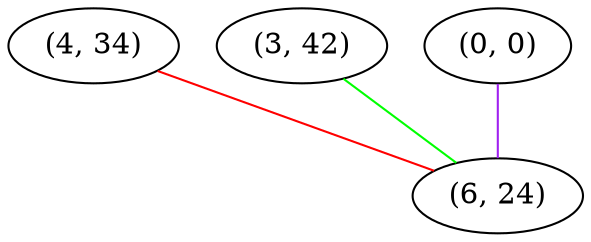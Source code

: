 graph "" {
"(4, 34)";
"(3, 42)";
"(0, 0)";
"(6, 24)";
"(4, 34)" -- "(6, 24)"  [color=red, key=0, weight=1];
"(3, 42)" -- "(6, 24)"  [color=green, key=0, weight=2];
"(0, 0)" -- "(6, 24)"  [color=purple, key=0, weight=4];
}
